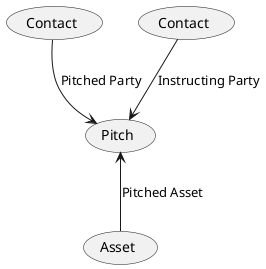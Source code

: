 @startuml Pitch

(Contact) as (KfParty)
(Contact) as (ClientParty)

(ClientParty) --> (Pitch) : Instructing Party
(KfParty) --> (Pitch) : Pitched Party
(Pitch) <-- (Asset) : Pitched Asset
 
@enduml